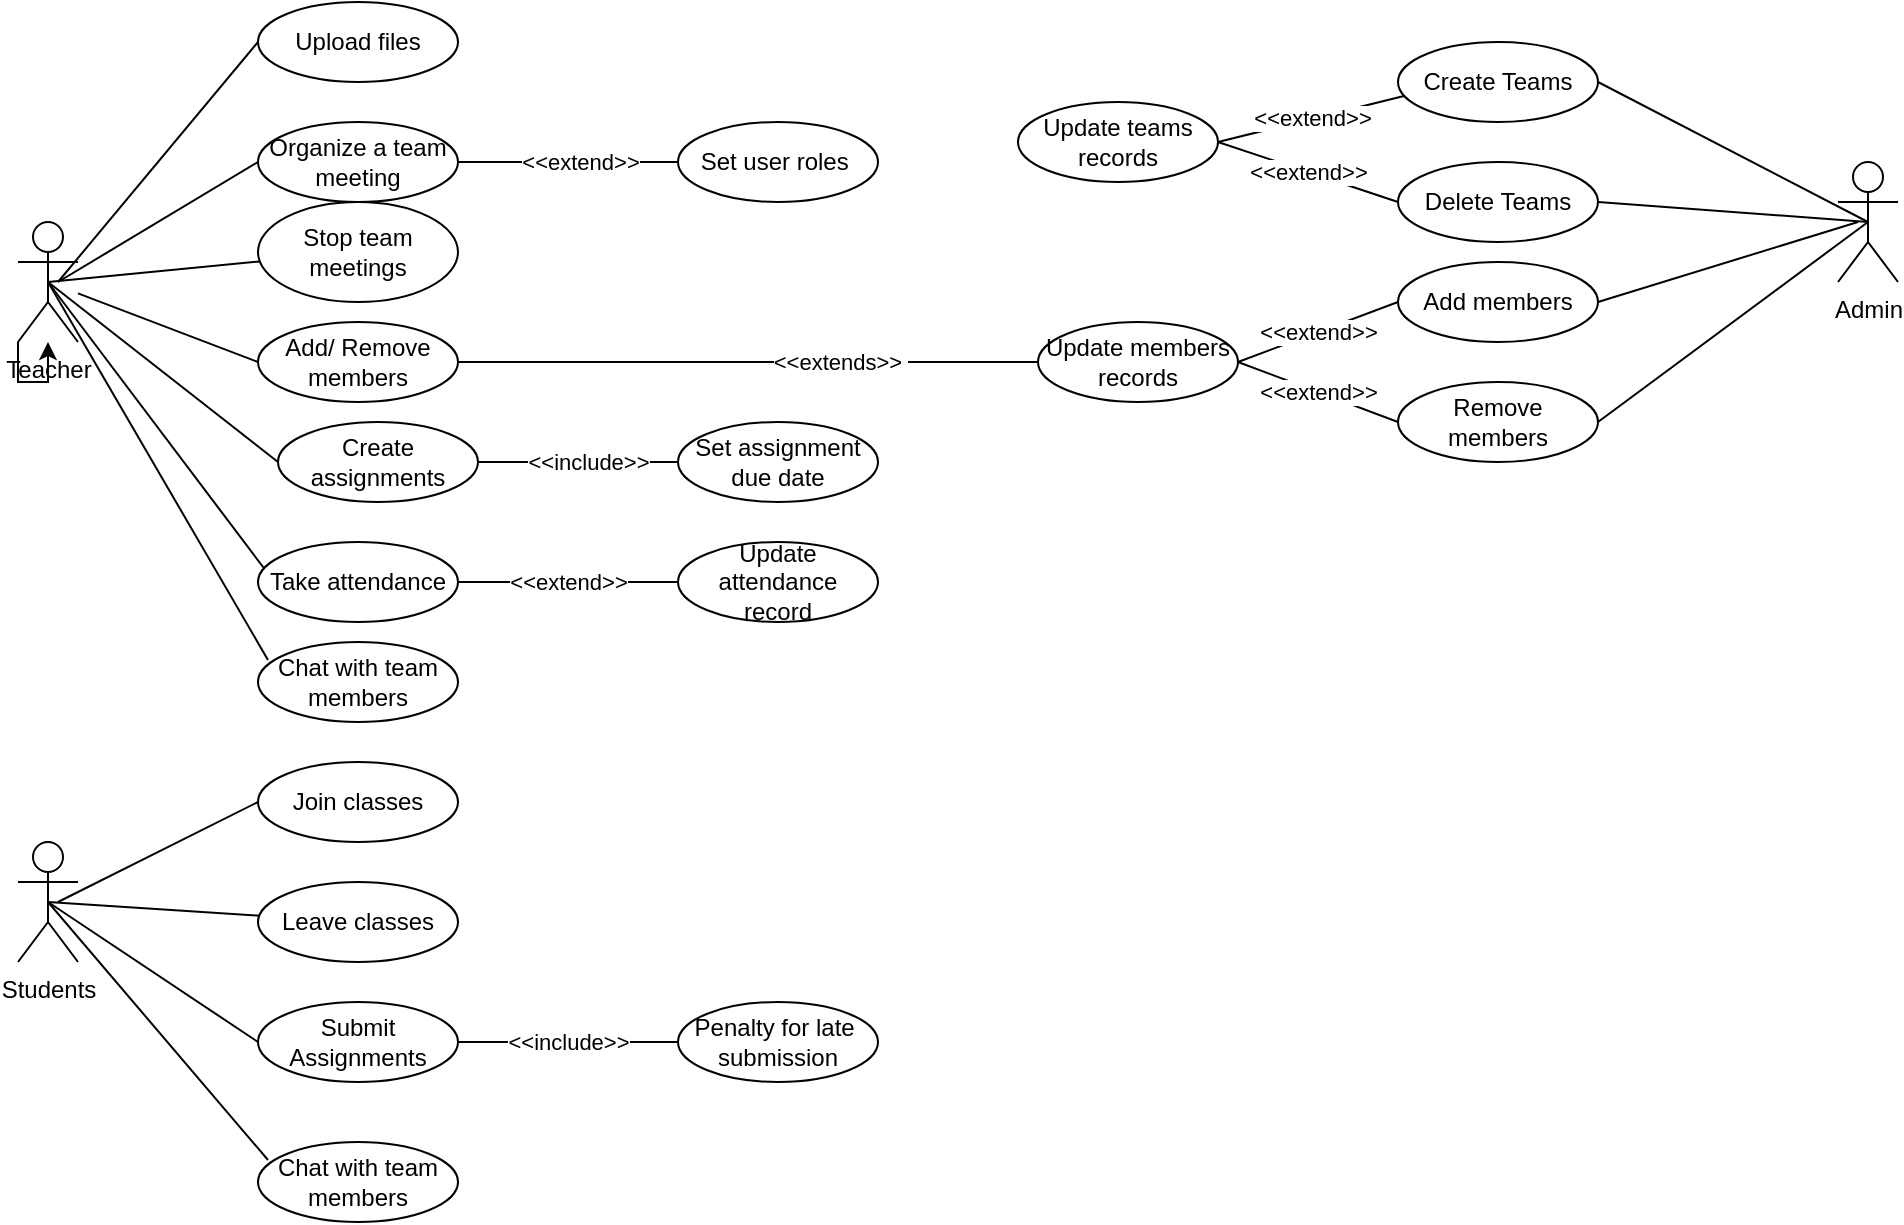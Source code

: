 <mxfile version="14.8.0" type="github">
  <diagram id="bYlpOJYHZ6rOK8gQS2Nv" name="Page-1">
    <mxGraphModel dx="1306" dy="1653" grid="1" gridSize="10" guides="1" tooltips="1" connect="1" arrows="1" fold="1" page="1" pageScale="1" pageWidth="850" pageHeight="1100" math="0" shadow="0">
      <root>
        <mxCell id="0" />
        <mxCell id="1" parent="0" />
        <mxCell id="yj1wivbqtyOfqSycAJC5-1" value="Students" style="shape=umlActor;verticalLabelPosition=bottom;verticalAlign=top;html=1;outlineConnect=0;" vertex="1" parent="1">
          <mxGeometry x="60" y="-10" width="30" height="60" as="geometry" />
        </mxCell>
        <mxCell id="yj1wivbqtyOfqSycAJC5-2" value="Create Teams" style="ellipse;whiteSpace=wrap;html=1;" vertex="1" parent="1">
          <mxGeometry x="750" y="-410" width="100" height="40" as="geometry" />
        </mxCell>
        <mxCell id="yj1wivbqtyOfqSycAJC5-3" value="Admin" style="shape=umlActor;verticalLabelPosition=bottom;verticalAlign=top;html=1;outlineConnect=0;" vertex="1" parent="1">
          <mxGeometry x="970" y="-350" width="30" height="60" as="geometry" />
        </mxCell>
        <mxCell id="yj1wivbqtyOfqSycAJC5-4" value="Add members" style="ellipse;whiteSpace=wrap;html=1;" vertex="1" parent="1">
          <mxGeometry x="750" y="-300" width="100" height="40" as="geometry" />
        </mxCell>
        <mxCell id="yj1wivbqtyOfqSycAJC5-5" value="Remove members" style="ellipse;whiteSpace=wrap;html=1;" vertex="1" parent="1">
          <mxGeometry x="750" y="-240" width="100" height="40" as="geometry" />
        </mxCell>
        <mxCell id="yj1wivbqtyOfqSycAJC5-7" value="Delete Teams" style="ellipse;whiteSpace=wrap;html=1;" vertex="1" parent="1">
          <mxGeometry x="750" y="-350" width="100" height="40" as="geometry" />
        </mxCell>
        <mxCell id="yj1wivbqtyOfqSycAJC5-8" value="Update teams records" style="ellipse;whiteSpace=wrap;html=1;" vertex="1" parent="1">
          <mxGeometry x="560" y="-380" width="100" height="40" as="geometry" />
        </mxCell>
        <mxCell id="yj1wivbqtyOfqSycAJC5-9" value="&amp;lt;&amp;lt;extend&amp;gt;&amp;gt;" style="endArrow=none;html=1;exitX=1;exitY=0.5;exitDx=0;exitDy=0;entryX=0;entryY=0.5;entryDx=0;entryDy=0;" edge="1" parent="1" source="yj1wivbqtyOfqSycAJC5-8" target="yj1wivbqtyOfqSycAJC5-7">
          <mxGeometry width="50" height="50" relative="1" as="geometry">
            <mxPoint x="610" y="-320" as="sourcePoint" />
            <mxPoint x="660" y="-370" as="targetPoint" />
          </mxGeometry>
        </mxCell>
        <mxCell id="yj1wivbqtyOfqSycAJC5-10" value="&amp;lt;&amp;lt;extend&amp;gt;&amp;gt;" style="endArrow=none;html=1;exitX=1;exitY=0.5;exitDx=0;exitDy=0;entryX=0.03;entryY=0.675;entryDx=0;entryDy=0;entryPerimeter=0;" edge="1" parent="1" source="yj1wivbqtyOfqSycAJC5-8" target="yj1wivbqtyOfqSycAJC5-2">
          <mxGeometry width="50" height="50" relative="1" as="geometry">
            <mxPoint x="695" y="-330" as="sourcePoint" />
            <mxPoint x="760" y="-320" as="targetPoint" />
          </mxGeometry>
        </mxCell>
        <mxCell id="yj1wivbqtyOfqSycAJC5-15" value="Update members records" style="ellipse;whiteSpace=wrap;html=1;" vertex="1" parent="1">
          <mxGeometry x="570" y="-270" width="100" height="40" as="geometry" />
        </mxCell>
        <mxCell id="yj1wivbqtyOfqSycAJC5-16" value="&amp;lt;&amp;lt;extend&amp;gt;&amp;gt;" style="endArrow=none;html=1;exitX=1;exitY=0.5;exitDx=0;exitDy=0;entryX=0;entryY=0.5;entryDx=0;entryDy=0;" edge="1" source="yj1wivbqtyOfqSycAJC5-15" parent="1" target="yj1wivbqtyOfqSycAJC5-5">
          <mxGeometry width="50" height="50" relative="1" as="geometry">
            <mxPoint x="589" y="-217" as="sourcePoint" />
            <mxPoint x="729" y="-227" as="targetPoint" />
          </mxGeometry>
        </mxCell>
        <mxCell id="yj1wivbqtyOfqSycAJC5-17" value="&amp;lt;&amp;lt;extend&amp;gt;&amp;gt;" style="endArrow=none;html=1;exitX=1;exitY=0.5;exitDx=0;exitDy=0;entryX=0;entryY=0.5;entryDx=0;entryDy=0;" edge="1" source="yj1wivbqtyOfqSycAJC5-15" parent="1" target="yj1wivbqtyOfqSycAJC5-4">
          <mxGeometry width="50" height="50" relative="1" as="geometry">
            <mxPoint x="674" y="-227" as="sourcePoint" />
            <mxPoint x="732" y="-280" as="targetPoint" />
          </mxGeometry>
        </mxCell>
        <mxCell id="yj1wivbqtyOfqSycAJC5-18" value="" style="endArrow=none;html=1;entryX=1;entryY=0.5;entryDx=0;entryDy=0;exitX=0.5;exitY=0.5;exitDx=0;exitDy=0;exitPerimeter=0;" edge="1" parent="1" source="yj1wivbqtyOfqSycAJC5-3" target="yj1wivbqtyOfqSycAJC5-2">
          <mxGeometry width="50" height="50" relative="1" as="geometry">
            <mxPoint x="610" y="-320" as="sourcePoint" />
            <mxPoint x="660" y="-370" as="targetPoint" />
          </mxGeometry>
        </mxCell>
        <mxCell id="yj1wivbqtyOfqSycAJC5-20" value="" style="endArrow=none;html=1;entryX=1;entryY=0.5;entryDx=0;entryDy=0;exitX=0.5;exitY=0.5;exitDx=0;exitDy=0;exitPerimeter=0;" edge="1" parent="1" source="yj1wivbqtyOfqSycAJC5-3" target="yj1wivbqtyOfqSycAJC5-7">
          <mxGeometry width="50" height="50" relative="1" as="geometry">
            <mxPoint x="995" y="-310" as="sourcePoint" />
            <mxPoint x="860" y="-380" as="targetPoint" />
          </mxGeometry>
        </mxCell>
        <mxCell id="yj1wivbqtyOfqSycAJC5-21" value="" style="endArrow=none;html=1;entryX=1;entryY=0.5;entryDx=0;entryDy=0;" edge="1" parent="1" target="yj1wivbqtyOfqSycAJC5-4">
          <mxGeometry width="50" height="50" relative="1" as="geometry">
            <mxPoint x="980" y="-320" as="sourcePoint" />
            <mxPoint x="870" y="-370" as="targetPoint" />
          </mxGeometry>
        </mxCell>
        <mxCell id="yj1wivbqtyOfqSycAJC5-22" value="" style="endArrow=none;html=1;entryX=1;entryY=0.5;entryDx=0;entryDy=0;exitX=0.5;exitY=0.5;exitDx=0;exitDy=0;exitPerimeter=0;" edge="1" parent="1" source="yj1wivbqtyOfqSycAJC5-3" target="yj1wivbqtyOfqSycAJC5-5">
          <mxGeometry width="50" height="50" relative="1" as="geometry">
            <mxPoint x="1015" y="-290" as="sourcePoint" />
            <mxPoint x="880" y="-360" as="targetPoint" />
          </mxGeometry>
        </mxCell>
        <mxCell id="yj1wivbqtyOfqSycAJC5-24" value="Join classes" style="ellipse;whiteSpace=wrap;html=1;" vertex="1" parent="1">
          <mxGeometry x="180" y="-50" width="100" height="40" as="geometry" />
        </mxCell>
        <mxCell id="yj1wivbqtyOfqSycAJC5-25" value="Leave classes" style="ellipse;whiteSpace=wrap;html=1;" vertex="1" parent="1">
          <mxGeometry x="180" y="10" width="100" height="40" as="geometry" />
        </mxCell>
        <mxCell id="yj1wivbqtyOfqSycAJC5-26" value="Submit Assignments" style="ellipse;whiteSpace=wrap;html=1;" vertex="1" parent="1">
          <mxGeometry x="180" y="70" width="100" height="40" as="geometry" />
        </mxCell>
        <mxCell id="yj1wivbqtyOfqSycAJC5-27" value="Chat with team members" style="ellipse;whiteSpace=wrap;html=1;" vertex="1" parent="1">
          <mxGeometry x="180" y="140" width="100" height="40" as="geometry" />
        </mxCell>
        <mxCell id="yj1wivbqtyOfqSycAJC5-28" value="" style="endArrow=none;html=1;entryX=0;entryY=0.5;entryDx=0;entryDy=0;" edge="1" parent="1" target="yj1wivbqtyOfqSycAJC5-24">
          <mxGeometry width="50" height="50" relative="1" as="geometry">
            <mxPoint x="80" y="20" as="sourcePoint" />
            <mxPoint x="480" y="-30" as="targetPoint" />
          </mxGeometry>
        </mxCell>
        <mxCell id="yj1wivbqtyOfqSycAJC5-29" value="" style="endArrow=none;html=1;exitX=0.5;exitY=0.5;exitDx=0;exitDy=0;exitPerimeter=0;" edge="1" parent="1" source="yj1wivbqtyOfqSycAJC5-1" target="yj1wivbqtyOfqSycAJC5-25">
          <mxGeometry width="50" height="50" relative="1" as="geometry">
            <mxPoint x="90" y="30" as="sourcePoint" />
            <mxPoint x="190" y="-20" as="targetPoint" />
          </mxGeometry>
        </mxCell>
        <mxCell id="yj1wivbqtyOfqSycAJC5-30" value="" style="endArrow=none;html=1;exitX=0.5;exitY=0.5;exitDx=0;exitDy=0;exitPerimeter=0;entryX=0;entryY=0.5;entryDx=0;entryDy=0;" edge="1" parent="1" source="yj1wivbqtyOfqSycAJC5-1" target="yj1wivbqtyOfqSycAJC5-26">
          <mxGeometry width="50" height="50" relative="1" as="geometry">
            <mxPoint x="85" y="30" as="sourcePoint" />
            <mxPoint x="190.638" y="36.815" as="targetPoint" />
          </mxGeometry>
        </mxCell>
        <mxCell id="yj1wivbqtyOfqSycAJC5-31" value="" style="endArrow=none;html=1;exitX=0.5;exitY=0.5;exitDx=0;exitDy=0;exitPerimeter=0;entryX=0.05;entryY=0.225;entryDx=0;entryDy=0;entryPerimeter=0;" edge="1" parent="1" source="yj1wivbqtyOfqSycAJC5-1" target="yj1wivbqtyOfqSycAJC5-27">
          <mxGeometry width="50" height="50" relative="1" as="geometry">
            <mxPoint x="85" y="30" as="sourcePoint" />
            <mxPoint x="190" y="170" as="targetPoint" />
          </mxGeometry>
        </mxCell>
        <mxCell id="yj1wivbqtyOfqSycAJC5-32" value="Penalty for late&amp;nbsp;&lt;br&gt;submission" style="ellipse;whiteSpace=wrap;html=1;" vertex="1" parent="1">
          <mxGeometry x="390" y="70" width="100" height="40" as="geometry" />
        </mxCell>
        <mxCell id="yj1wivbqtyOfqSycAJC5-34" value="&amp;lt;&amp;lt;include&amp;gt;&amp;gt;" style="endArrow=none;html=1;exitX=1;exitY=0.5;exitDx=0;exitDy=0;entryX=0;entryY=0.5;entryDx=0;entryDy=0;" edge="1" parent="1" source="yj1wivbqtyOfqSycAJC5-26" target="yj1wivbqtyOfqSycAJC5-32">
          <mxGeometry width="50" height="50" relative="1" as="geometry">
            <mxPoint x="430" y="120" as="sourcePoint" />
            <mxPoint x="480" y="70" as="targetPoint" />
          </mxGeometry>
        </mxCell>
        <mxCell id="yj1wivbqtyOfqSycAJC5-35" value="Teacher" style="shape=umlActor;verticalLabelPosition=bottom;verticalAlign=top;html=1;outlineConnect=0;" vertex="1" parent="1">
          <mxGeometry x="60" y="-320" width="30" height="60" as="geometry" />
        </mxCell>
        <mxCell id="yj1wivbqtyOfqSycAJC5-36" value="Organize a team meeting" style="ellipse;whiteSpace=wrap;html=1;" vertex="1" parent="1">
          <mxGeometry x="180" y="-370" width="100" height="40" as="geometry" />
        </mxCell>
        <mxCell id="yj1wivbqtyOfqSycAJC5-37" value="Stop team meetings" style="ellipse;whiteSpace=wrap;html=1;" vertex="1" parent="1">
          <mxGeometry x="180" y="-330" width="100" height="50" as="geometry" />
        </mxCell>
        <mxCell id="yj1wivbqtyOfqSycAJC5-38" value="Create assignments" style="ellipse;whiteSpace=wrap;html=1;" vertex="1" parent="1">
          <mxGeometry x="190" y="-220" width="100" height="40" as="geometry" />
        </mxCell>
        <mxCell id="yj1wivbqtyOfqSycAJC5-39" value="Chat with team members" style="ellipse;whiteSpace=wrap;html=1;" vertex="1" parent="1">
          <mxGeometry x="180" y="-110" width="100" height="40" as="geometry" />
        </mxCell>
        <mxCell id="yj1wivbqtyOfqSycAJC5-40" value="" style="endArrow=none;html=1;entryX=0;entryY=0.5;entryDx=0;entryDy=0;" edge="1" target="yj1wivbqtyOfqSycAJC5-36" parent="1">
          <mxGeometry width="50" height="50" relative="1" as="geometry">
            <mxPoint x="80" y="-290" as="sourcePoint" />
            <mxPoint x="480" y="-340" as="targetPoint" />
          </mxGeometry>
        </mxCell>
        <mxCell id="yj1wivbqtyOfqSycAJC5-41" value="" style="endArrow=none;html=1;exitX=0.5;exitY=0.5;exitDx=0;exitDy=0;exitPerimeter=0;" edge="1" source="yj1wivbqtyOfqSycAJC5-35" target="yj1wivbqtyOfqSycAJC5-37" parent="1">
          <mxGeometry width="50" height="50" relative="1" as="geometry">
            <mxPoint x="90" y="-280" as="sourcePoint" />
            <mxPoint x="190" y="-330" as="targetPoint" />
          </mxGeometry>
        </mxCell>
        <mxCell id="yj1wivbqtyOfqSycAJC5-42" value="" style="endArrow=none;html=1;exitX=0.5;exitY=0.5;exitDx=0;exitDy=0;exitPerimeter=0;entryX=0;entryY=0.5;entryDx=0;entryDy=0;" edge="1" source="yj1wivbqtyOfqSycAJC5-35" target="yj1wivbqtyOfqSycAJC5-38" parent="1">
          <mxGeometry width="50" height="50" relative="1" as="geometry">
            <mxPoint x="85" y="-280" as="sourcePoint" />
            <mxPoint x="190.638" y="-273.185" as="targetPoint" />
          </mxGeometry>
        </mxCell>
        <mxCell id="yj1wivbqtyOfqSycAJC5-43" value="" style="endArrow=none;html=1;exitX=0.5;exitY=0.5;exitDx=0;exitDy=0;exitPerimeter=0;entryX=0.05;entryY=0.225;entryDx=0;entryDy=0;entryPerimeter=0;" edge="1" source="yj1wivbqtyOfqSycAJC5-35" target="yj1wivbqtyOfqSycAJC5-39" parent="1">
          <mxGeometry width="50" height="50" relative="1" as="geometry">
            <mxPoint x="85" y="-280" as="sourcePoint" />
            <mxPoint x="190" y="-140" as="targetPoint" />
          </mxGeometry>
        </mxCell>
        <mxCell id="yj1wivbqtyOfqSycAJC5-44" value="&amp;lt;&amp;lt;include&amp;gt;&amp;gt;" style="endArrow=none;html=1;exitX=1;exitY=0.5;exitDx=0;exitDy=0;entryX=0;entryY=0.5;entryDx=0;entryDy=0;" edge="1" source="yj1wivbqtyOfqSycAJC5-38" parent="1">
          <mxGeometry width="50" height="50" relative="1" as="geometry">
            <mxPoint x="440" y="-170" as="sourcePoint" />
            <mxPoint x="400" y="-200" as="targetPoint" />
          </mxGeometry>
        </mxCell>
        <mxCell id="yj1wivbqtyOfqSycAJC5-45" value="Set assignment due date" style="ellipse;whiteSpace=wrap;html=1;" vertex="1" parent="1">
          <mxGeometry x="390" y="-220" width="100" height="40" as="geometry" />
        </mxCell>
        <mxCell id="yj1wivbqtyOfqSycAJC5-46" value="Upload files" style="ellipse;whiteSpace=wrap;html=1;" vertex="1" parent="1">
          <mxGeometry x="180" y="-430" width="100" height="40" as="geometry" />
        </mxCell>
        <mxCell id="yj1wivbqtyOfqSycAJC5-47" value="" style="endArrow=none;html=1;entryX=0;entryY=0.5;entryDx=0;entryDy=0;" edge="1" parent="1" target="yj1wivbqtyOfqSycAJC5-46">
          <mxGeometry width="50" height="50" relative="1" as="geometry">
            <mxPoint x="80" y="-290" as="sourcePoint" />
            <mxPoint x="190" y="-330" as="targetPoint" />
          </mxGeometry>
        </mxCell>
        <mxCell id="yj1wivbqtyOfqSycAJC5-48" value="Take attendance" style="ellipse;whiteSpace=wrap;html=1;" vertex="1" parent="1">
          <mxGeometry x="180" y="-160" width="100" height="40" as="geometry" />
        </mxCell>
        <mxCell id="yj1wivbqtyOfqSycAJC5-49" value="&amp;lt;&amp;lt;extend&amp;gt;&amp;gt;" style="endArrow=none;html=1;exitX=1;exitY=0.5;exitDx=0;exitDy=0;entryX=0;entryY=0.5;entryDx=0;entryDy=0;" edge="1" source="yj1wivbqtyOfqSycAJC5-48" parent="1">
          <mxGeometry width="50" height="50" relative="1" as="geometry">
            <mxPoint x="430" y="-110" as="sourcePoint" />
            <mxPoint x="390" y="-140" as="targetPoint" />
          </mxGeometry>
        </mxCell>
        <mxCell id="yj1wivbqtyOfqSycAJC5-50" value="Update attendance &lt;br&gt;record" style="ellipse;whiteSpace=wrap;html=1;" vertex="1" parent="1">
          <mxGeometry x="390" y="-160" width="100" height="40" as="geometry" />
        </mxCell>
        <mxCell id="yj1wivbqtyOfqSycAJC5-51" value="" style="endArrow=none;html=1;entryX=0.028;entryY=0.322;entryDx=0;entryDy=0;entryPerimeter=0;" edge="1" parent="1" target="yj1wivbqtyOfqSycAJC5-48">
          <mxGeometry width="50" height="50" relative="1" as="geometry">
            <mxPoint x="75" y="-290" as="sourcePoint" />
            <mxPoint x="170" y="-170" as="targetPoint" />
          </mxGeometry>
        </mxCell>
        <mxCell id="yj1wivbqtyOfqSycAJC5-52" value="Set user roles&amp;nbsp;" style="ellipse;whiteSpace=wrap;html=1;" vertex="1" parent="1">
          <mxGeometry x="390" y="-370" width="100" height="40" as="geometry" />
        </mxCell>
        <mxCell id="yj1wivbqtyOfqSycAJC5-53" value="" style="endArrow=none;html=1;exitX=1;exitY=0.5;exitDx=0;exitDy=0;entryX=0;entryY=0.5;entryDx=0;entryDy=0;" edge="1" parent="1" source="yj1wivbqtyOfqSycAJC5-36" target="yj1wivbqtyOfqSycAJC5-52">
          <mxGeometry width="50" height="50" relative="1" as="geometry">
            <mxPoint x="340" y="-260" as="sourcePoint" />
            <mxPoint x="390" y="-310" as="targetPoint" />
          </mxGeometry>
        </mxCell>
        <mxCell id="yj1wivbqtyOfqSycAJC5-54" value="&amp;lt;&amp;lt;extend&amp;gt;&amp;gt;" style="edgeLabel;html=1;align=center;verticalAlign=middle;resizable=0;points=[];" vertex="1" connectable="0" parent="yj1wivbqtyOfqSycAJC5-53">
          <mxGeometry x="-0.339" y="4" relative="1" as="geometry">
            <mxPoint x="24" y="4" as="offset" />
          </mxGeometry>
        </mxCell>
        <mxCell id="yj1wivbqtyOfqSycAJC5-55" value="Add/ Remove members" style="ellipse;whiteSpace=wrap;html=1;" vertex="1" parent="1">
          <mxGeometry x="180" y="-270" width="100" height="40" as="geometry" />
        </mxCell>
        <mxCell id="yj1wivbqtyOfqSycAJC5-56" value="" style="endArrow=none;html=1;entryX=0;entryY=0.5;entryDx=0;entryDy=0;" edge="1" parent="1" source="yj1wivbqtyOfqSycAJC5-35" target="yj1wivbqtyOfqSycAJC5-55">
          <mxGeometry width="50" height="50" relative="1" as="geometry">
            <mxPoint x="630" y="-130" as="sourcePoint" />
            <mxPoint x="680" y="-180" as="targetPoint" />
          </mxGeometry>
        </mxCell>
        <mxCell id="yj1wivbqtyOfqSycAJC5-57" style="edgeStyle=orthogonalEdgeStyle;rounded=0;orthogonalLoop=1;jettySize=auto;html=1;exitX=0;exitY=1;exitDx=0;exitDy=0;exitPerimeter=0;" edge="1" parent="1" source="yj1wivbqtyOfqSycAJC5-35" target="yj1wivbqtyOfqSycAJC5-35">
          <mxGeometry relative="1" as="geometry" />
        </mxCell>
        <mxCell id="yj1wivbqtyOfqSycAJC5-58" value="" style="endArrow=none;html=1;exitX=1;exitY=0.5;exitDx=0;exitDy=0;entryX=0;entryY=0.5;entryDx=0;entryDy=0;" edge="1" parent="1" source="yj1wivbqtyOfqSycAJC5-55" target="yj1wivbqtyOfqSycAJC5-15">
          <mxGeometry width="50" height="50" relative="1" as="geometry">
            <mxPoint x="630" y="-130" as="sourcePoint" />
            <mxPoint x="680" y="-180" as="targetPoint" />
          </mxGeometry>
        </mxCell>
        <mxCell id="yj1wivbqtyOfqSycAJC5-59" value="&amp;lt;&amp;lt;extends&amp;gt;&amp;gt;&amp;nbsp;" style="edgeLabel;html=1;align=center;verticalAlign=middle;resizable=0;points=[];" vertex="1" connectable="0" parent="yj1wivbqtyOfqSycAJC5-58">
          <mxGeometry x="0.318" relative="1" as="geometry">
            <mxPoint as="offset" />
          </mxGeometry>
        </mxCell>
      </root>
    </mxGraphModel>
  </diagram>
</mxfile>
